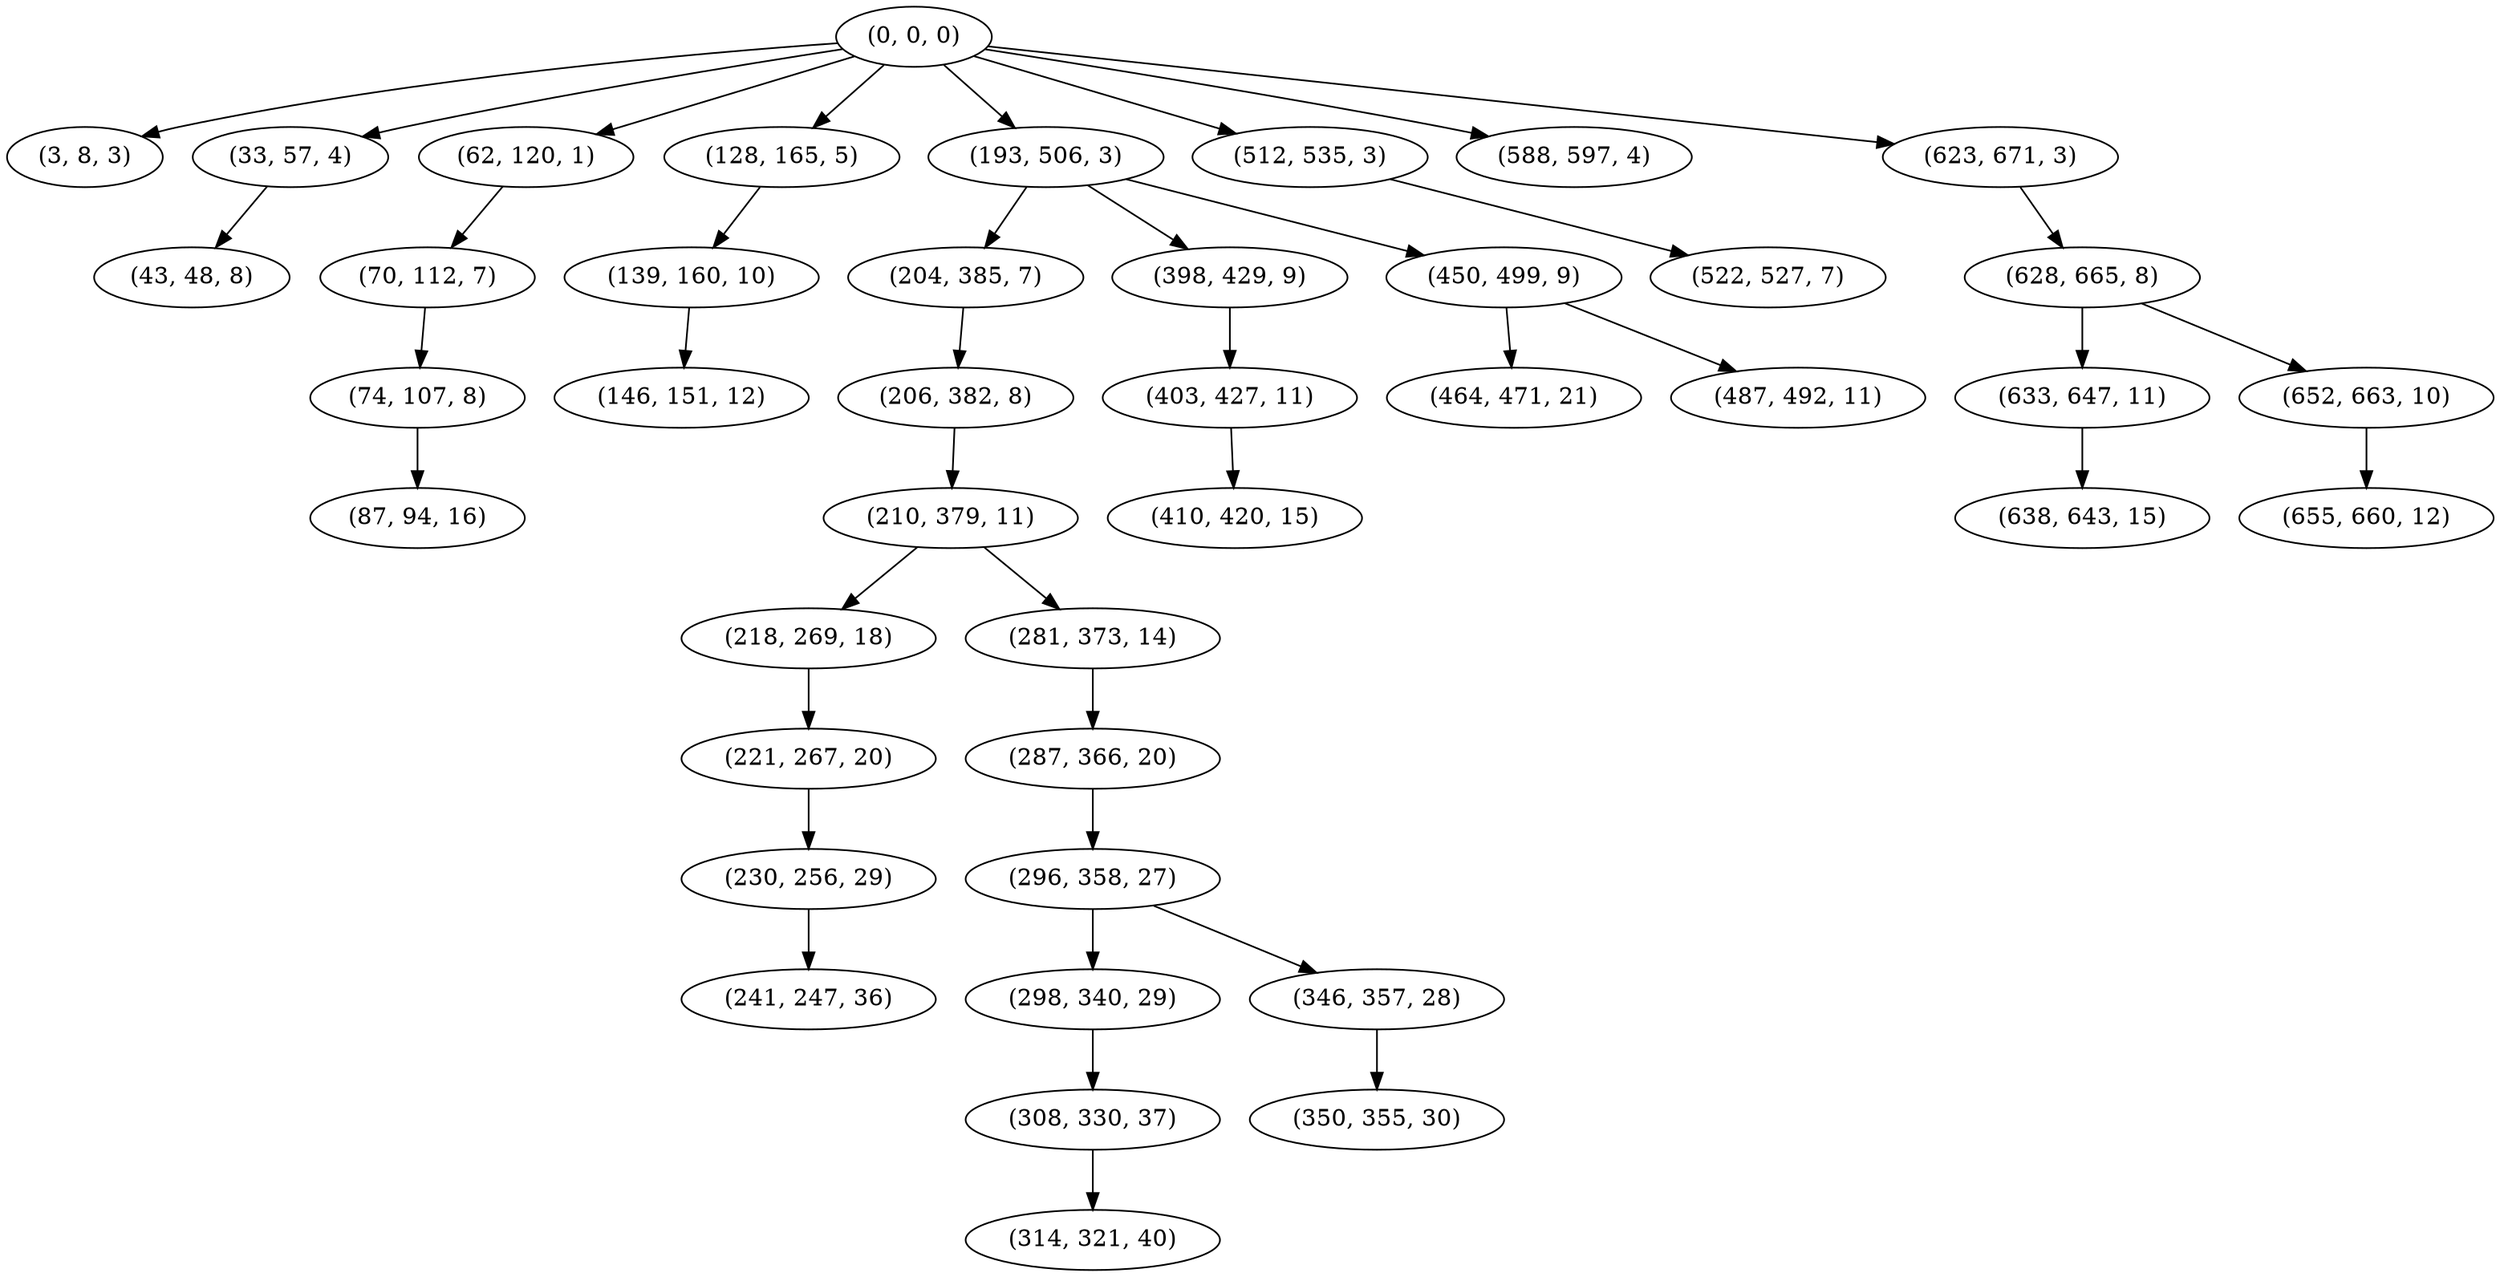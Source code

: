 digraph tree {
    "(0, 0, 0)";
    "(3, 8, 3)";
    "(33, 57, 4)";
    "(43, 48, 8)";
    "(62, 120, 1)";
    "(70, 112, 7)";
    "(74, 107, 8)";
    "(87, 94, 16)";
    "(128, 165, 5)";
    "(139, 160, 10)";
    "(146, 151, 12)";
    "(193, 506, 3)";
    "(204, 385, 7)";
    "(206, 382, 8)";
    "(210, 379, 11)";
    "(218, 269, 18)";
    "(221, 267, 20)";
    "(230, 256, 29)";
    "(241, 247, 36)";
    "(281, 373, 14)";
    "(287, 366, 20)";
    "(296, 358, 27)";
    "(298, 340, 29)";
    "(308, 330, 37)";
    "(314, 321, 40)";
    "(346, 357, 28)";
    "(350, 355, 30)";
    "(398, 429, 9)";
    "(403, 427, 11)";
    "(410, 420, 15)";
    "(450, 499, 9)";
    "(464, 471, 21)";
    "(487, 492, 11)";
    "(512, 535, 3)";
    "(522, 527, 7)";
    "(588, 597, 4)";
    "(623, 671, 3)";
    "(628, 665, 8)";
    "(633, 647, 11)";
    "(638, 643, 15)";
    "(652, 663, 10)";
    "(655, 660, 12)";
    "(0, 0, 0)" -> "(3, 8, 3)";
    "(0, 0, 0)" -> "(33, 57, 4)";
    "(0, 0, 0)" -> "(62, 120, 1)";
    "(0, 0, 0)" -> "(128, 165, 5)";
    "(0, 0, 0)" -> "(193, 506, 3)";
    "(0, 0, 0)" -> "(512, 535, 3)";
    "(0, 0, 0)" -> "(588, 597, 4)";
    "(0, 0, 0)" -> "(623, 671, 3)";
    "(33, 57, 4)" -> "(43, 48, 8)";
    "(62, 120, 1)" -> "(70, 112, 7)";
    "(70, 112, 7)" -> "(74, 107, 8)";
    "(74, 107, 8)" -> "(87, 94, 16)";
    "(128, 165, 5)" -> "(139, 160, 10)";
    "(139, 160, 10)" -> "(146, 151, 12)";
    "(193, 506, 3)" -> "(204, 385, 7)";
    "(193, 506, 3)" -> "(398, 429, 9)";
    "(193, 506, 3)" -> "(450, 499, 9)";
    "(204, 385, 7)" -> "(206, 382, 8)";
    "(206, 382, 8)" -> "(210, 379, 11)";
    "(210, 379, 11)" -> "(218, 269, 18)";
    "(210, 379, 11)" -> "(281, 373, 14)";
    "(218, 269, 18)" -> "(221, 267, 20)";
    "(221, 267, 20)" -> "(230, 256, 29)";
    "(230, 256, 29)" -> "(241, 247, 36)";
    "(281, 373, 14)" -> "(287, 366, 20)";
    "(287, 366, 20)" -> "(296, 358, 27)";
    "(296, 358, 27)" -> "(298, 340, 29)";
    "(296, 358, 27)" -> "(346, 357, 28)";
    "(298, 340, 29)" -> "(308, 330, 37)";
    "(308, 330, 37)" -> "(314, 321, 40)";
    "(346, 357, 28)" -> "(350, 355, 30)";
    "(398, 429, 9)" -> "(403, 427, 11)";
    "(403, 427, 11)" -> "(410, 420, 15)";
    "(450, 499, 9)" -> "(464, 471, 21)";
    "(450, 499, 9)" -> "(487, 492, 11)";
    "(512, 535, 3)" -> "(522, 527, 7)";
    "(623, 671, 3)" -> "(628, 665, 8)";
    "(628, 665, 8)" -> "(633, 647, 11)";
    "(628, 665, 8)" -> "(652, 663, 10)";
    "(633, 647, 11)" -> "(638, 643, 15)";
    "(652, 663, 10)" -> "(655, 660, 12)";
}
